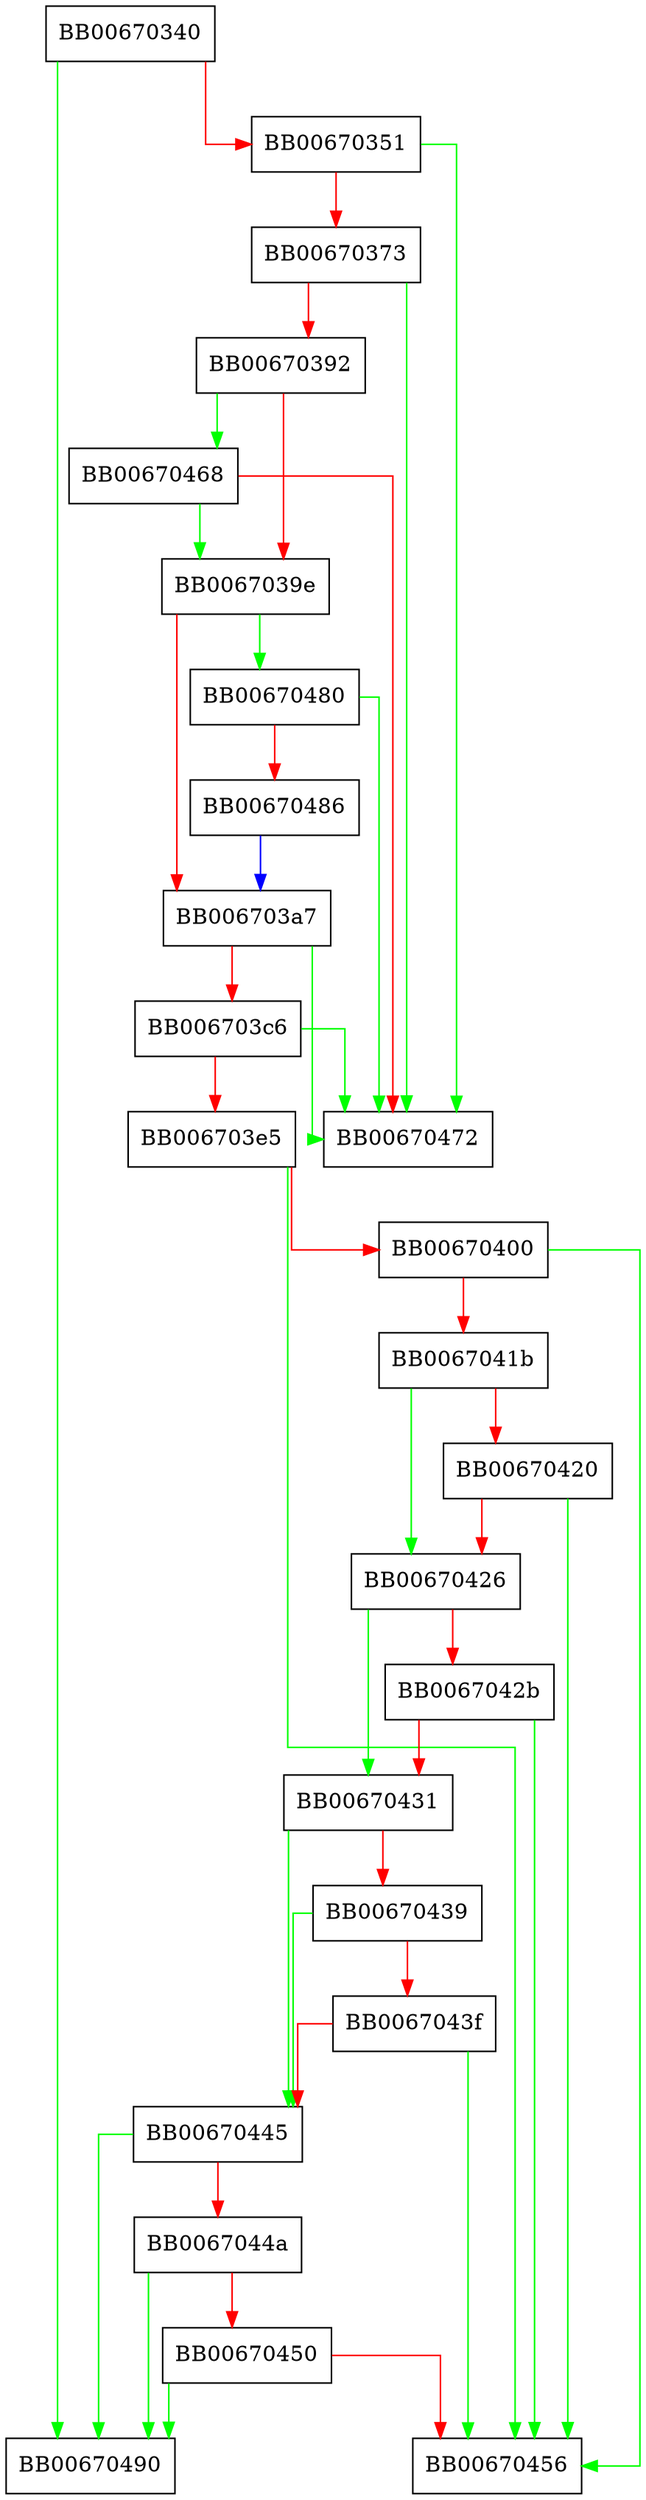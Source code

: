 digraph X509V3_get_value_bool {
  node [shape="box"];
  graph [splines=ortho];
  BB00670340 -> BB00670490 [color="green"];
  BB00670340 -> BB00670351 [color="red"];
  BB00670351 -> BB00670472 [color="green"];
  BB00670351 -> BB00670373 [color="red"];
  BB00670373 -> BB00670472 [color="green"];
  BB00670373 -> BB00670392 [color="red"];
  BB00670392 -> BB00670468 [color="green"];
  BB00670392 -> BB0067039e [color="red"];
  BB0067039e -> BB00670480 [color="green"];
  BB0067039e -> BB006703a7 [color="red"];
  BB006703a7 -> BB00670472 [color="green"];
  BB006703a7 -> BB006703c6 [color="red"];
  BB006703c6 -> BB00670472 [color="green"];
  BB006703c6 -> BB006703e5 [color="red"];
  BB006703e5 -> BB00670456 [color="green"];
  BB006703e5 -> BB00670400 [color="red"];
  BB00670400 -> BB00670456 [color="green"];
  BB00670400 -> BB0067041b [color="red"];
  BB0067041b -> BB00670426 [color="green"];
  BB0067041b -> BB00670420 [color="red"];
  BB00670420 -> BB00670456 [color="green"];
  BB00670420 -> BB00670426 [color="red"];
  BB00670426 -> BB00670431 [color="green"];
  BB00670426 -> BB0067042b [color="red"];
  BB0067042b -> BB00670456 [color="green"];
  BB0067042b -> BB00670431 [color="red"];
  BB00670431 -> BB00670445 [color="green"];
  BB00670431 -> BB00670439 [color="red"];
  BB00670439 -> BB00670445 [color="green"];
  BB00670439 -> BB0067043f [color="red"];
  BB0067043f -> BB00670456 [color="green"];
  BB0067043f -> BB00670445 [color="red"];
  BB00670445 -> BB00670490 [color="green"];
  BB00670445 -> BB0067044a [color="red"];
  BB0067044a -> BB00670490 [color="green"];
  BB0067044a -> BB00670450 [color="red"];
  BB00670450 -> BB00670490 [color="green"];
  BB00670450 -> BB00670456 [color="red"];
  BB00670468 -> BB0067039e [color="green"];
  BB00670468 -> BB00670472 [color="red"];
  BB00670480 -> BB00670472 [color="green"];
  BB00670480 -> BB00670486 [color="red"];
  BB00670486 -> BB006703a7 [color="blue"];
}